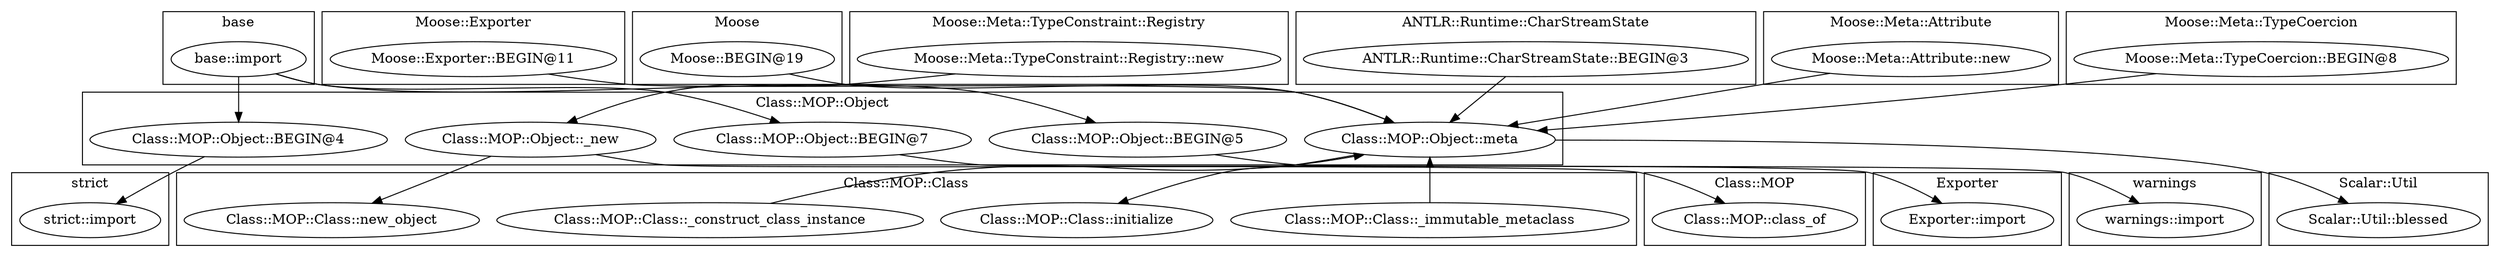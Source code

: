 digraph {
graph [overlap=false]
subgraph cluster_Class_MOP_Object {
	label="Class::MOP::Object";
	"Class::MOP::Object::BEGIN@4";
	"Class::MOP::Object::_new";
	"Class::MOP::Object::BEGIN@7";
	"Class::MOP::Object::BEGIN@5";
	"Class::MOP::Object::meta";
}
subgraph cluster_base {
	label="base";
	"base::import";
}
subgraph cluster_warnings {
	label="warnings";
	"warnings::import";
}
subgraph cluster_Moose_Exporter {
	label="Moose::Exporter";
	"Moose::Exporter::BEGIN@11";
}
subgraph cluster_strict {
	label="strict";
	"strict::import";
}
subgraph cluster_Class_MOP_Class {
	label="Class::MOP::Class";
	"Class::MOP::Class::_construct_class_instance";
	"Class::MOP::Class::_immutable_metaclass";
	"Class::MOP::Class::initialize";
	"Class::MOP::Class::new_object";
}
subgraph cluster_Class_MOP {
	label="Class::MOP";
	"Class::MOP::class_of";
}
subgraph cluster_Moose {
	label="Moose";
	"Moose::BEGIN@19";
}
subgraph cluster_Exporter {
	label="Exporter";
	"Exporter::import";
}
subgraph cluster_Moose_Meta_TypeConstraint_Registry {
	label="Moose::Meta::TypeConstraint::Registry";
	"Moose::Meta::TypeConstraint::Registry::new";
}
subgraph cluster_ANTLR_Runtime_CharStreamState {
	label="ANTLR::Runtime::CharStreamState";
	"ANTLR::Runtime::CharStreamState::BEGIN@3";
}
subgraph cluster_Scalar_Util {
	label="Scalar::Util";
	"Scalar::Util::blessed";
}
subgraph cluster_Moose_Meta_Attribute {
	label="Moose::Meta::Attribute";
	"Moose::Meta::Attribute::new";
}
subgraph cluster_Moose_Meta_TypeCoercion {
	label="Moose::Meta::TypeCoercion";
	"Moose::Meta::TypeCoercion::BEGIN@8";
}
"Moose::Meta::TypeConstraint::Registry::new" -> "Class::MOP::Object::_new";
"Class::MOP::Object::BEGIN@7" -> "Exporter::import";
"Class::MOP::Object::meta" -> "Scalar::Util::blessed";
"Moose::Exporter::BEGIN@11" -> "Class::MOP::Object::meta";
"Class::MOP::Class::_immutable_metaclass" -> "Class::MOP::Object::meta";
"Class::MOP::Class::_construct_class_instance" -> "Class::MOP::Object::meta";
"Moose::BEGIN@19" -> "Class::MOP::Object::meta";
"Moose::Meta::TypeCoercion::BEGIN@8" -> "Class::MOP::Object::meta";
"ANTLR::Runtime::CharStreamState::BEGIN@3" -> "Class::MOP::Object::meta";
"Moose::Meta::Attribute::new" -> "Class::MOP::Object::meta";
"Class::MOP::Object::_new" -> "Class::MOP::class_of";
"Class::MOP::Object::BEGIN@5" -> "warnings::import";
"Class::MOP::Object::_new" -> "Class::MOP::Class::new_object";
"Class::MOP::Object::meta" -> "Class::MOP::Class::initialize";
"Class::MOP::Object::BEGIN@4" -> "strict::import";
"base::import" -> "Class::MOP::Object::BEGIN@7";
"base::import" -> "Class::MOP::Object::BEGIN@5";
"base::import" -> "Class::MOP::Object::BEGIN@4";
}

